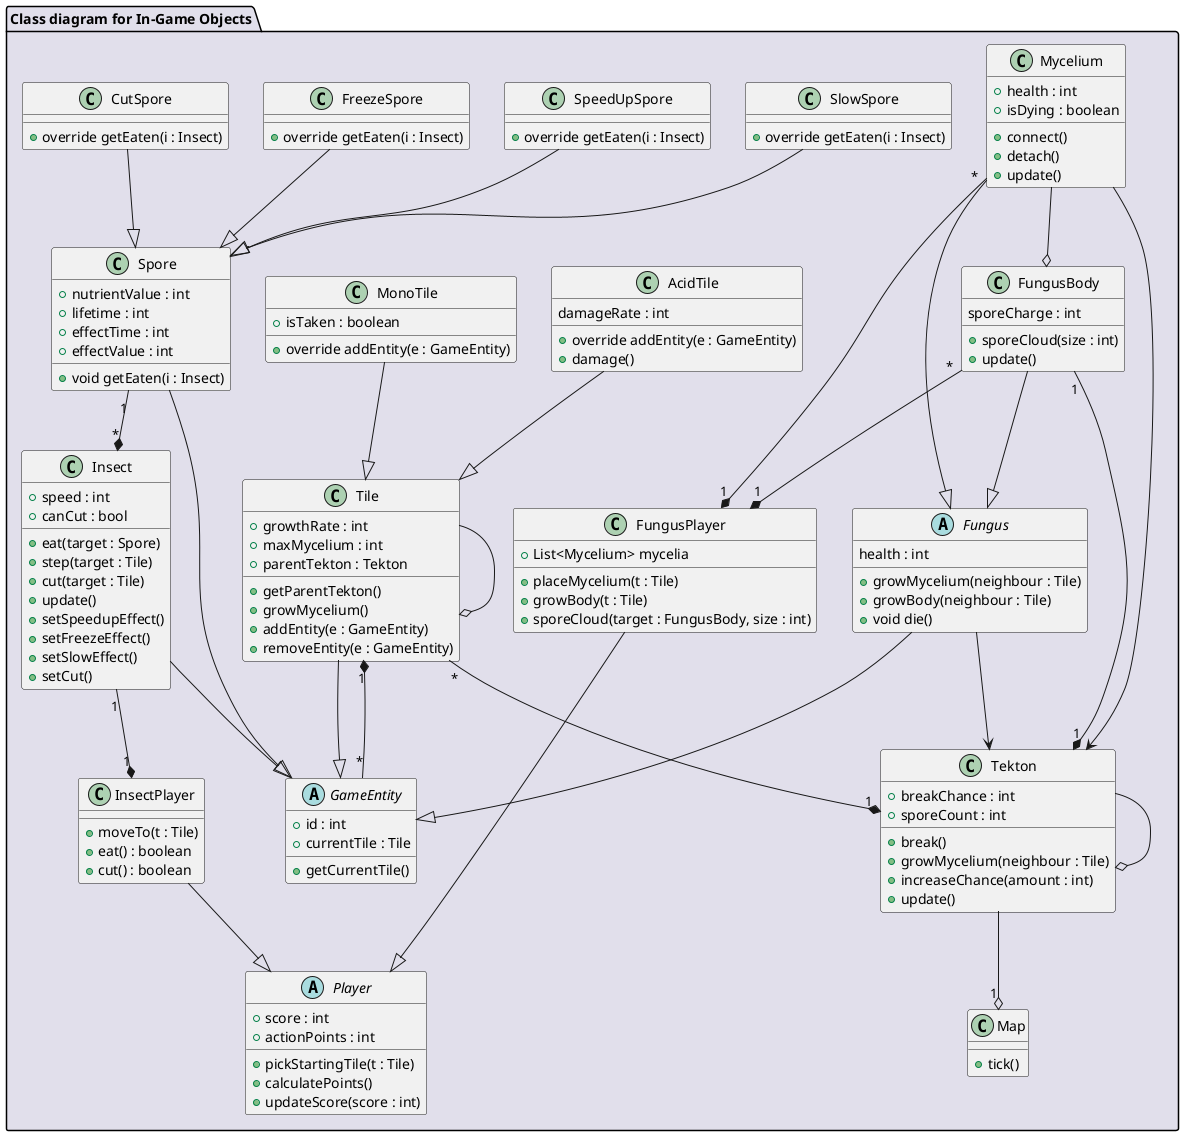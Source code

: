 @startuml CD_InGameObjects

package "Class diagram for In-Game Objects" #E1DFEB {
    
    'world elements'

    class Map {
        + tick()
    }

    class Tekton {
        + breakChance : int
        + sporeCount : int
        + break()
        + growMycelium(neighbour : Tile)
        + increaseChance(amount : int)
        + update()
    }

    class Tile {
        + growthRate : int
        + maxMycelium : int
        + parentTekton : Tekton
        + getParentTekton()
        +growMycelium()
        + addEntity(e : GameEntity)
        + removeEntity(e : GameEntity)
    }

    class MonoTile {
        + isTaken : boolean
        + override addEntity(e : GameEntity)
    }

    class AcidTile {
        damageRate : int
        + override addEntity(e : GameEntity)
        + damage()
    }
    'interactive elements'

    abstract class GameEntity {
        + id : int
        + currentTile : Tile
        + getCurrentTile()
    }

    class Mycelium {
        + health : int
        + isDying : boolean
        + connect()
        + detach()
        +update()
    }

    class Spore {
        + nutrientValue : int
        + lifetime : int
        + effectTime : int
        + effectValue : int
        + void getEaten(i : Insect)
    }

    class SlowSpore {
        + override getEaten(i : Insect)
    }

    class SpeedUpSpore {
        + override getEaten(i : Insect)
    }

    class FreezeSpore {
        + override getEaten(i : Insect)
    }

    class CutSpore {
        + override getEaten(i : Insect)
    }

    'playable elements'

    abstract class Player {
        + score : int
        + actionPoints : int
        + pickStartingTile(t : Tile)
        + calculatePoints()
        + updateScore(score : int)
    }


    class FungusPlayer {
        + List<Mycelium> mycelia
        + placeMycelium(t : Tile)
        + growBody(t : Tile)
        + sporeCloud(target : FungusBody, size : int)
    }

    abstract class Fungus {
        health : int
        + growMycelium(neighbour : Tile)
        + growBody(neighbour : Tile)
        + void die()
    }

    class FungusBody {
        sporeCharge : int
        + sporeCloud(size : int)
        + update()
    }
    
    class InsectPlayer {
        + moveTo(t : Tile)
        + eat() : boolean
        + cut() : boolean
    }

    class Insect {
        + speed : int
        + canCut : bool
        + eat(target : Spore)
        + step(target : Tile)
        + cut(target : Tile)
        + update()
        + setSpeedupEffect()
        + setFreezeEffect()
        + setSlowEffect()
        + setCut()
    }

    'connections'

    Spore --|> GameEntity
    Fungus --|> GameEntity
    Insect --|> GameEntity
    Tile --|> GameEntity

    Mycelium --o FungusBody
    SlowSpore --|> Spore
    FreezeSpore --|> Spore
    SpeedUpSpore --|> Spore
    CutSpore --|> Spore
    Tekton --o "1" Map
    FungusBody "1" --* "1" Tekton
    Fungus --> Tekton
    Mycelium --> Tekton
    Tile "*" --* "1" Tekton
    MonoTile --|> Tile
    AcidTile --|> Tile
    
    Mycelium --|> Fungus
    FungusBody --|> Fungus
    GameEntity "*" --* "1" Tile
    Tile  --o  Tile
    Tekton --o Tekton
    FungusPlayer --|> Player
    Mycelium "*" --* "1" FungusPlayer
    InsectPlayer --|> Player
    Insect "1" --* "1" InsectPlayer
    FungusBody "*" --* "1" FungusPlayer
    Spore "1" --* "*" Insect

    
}

@enduml
